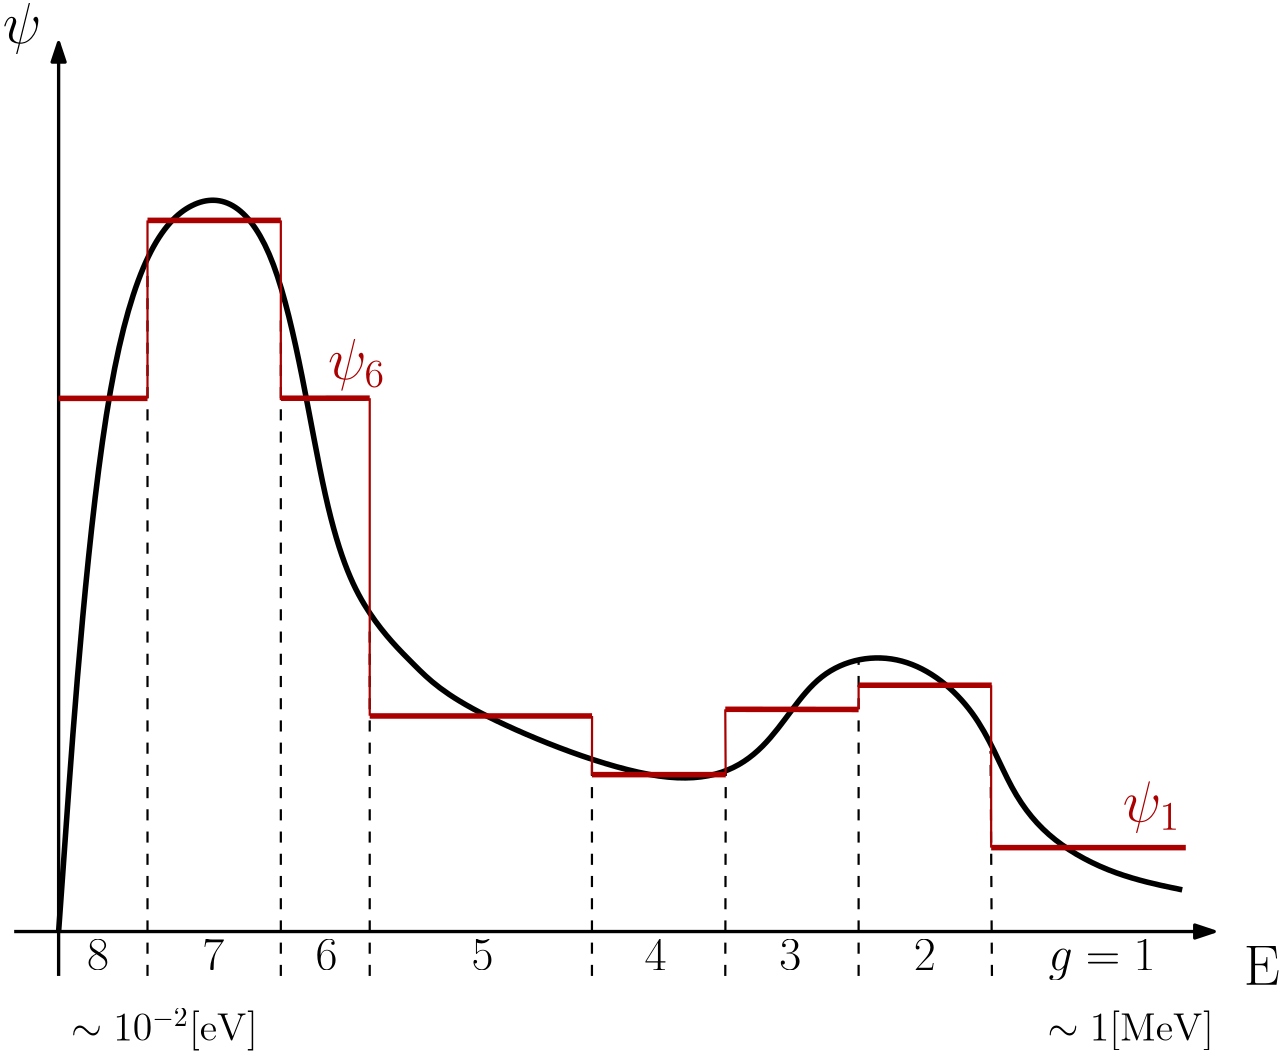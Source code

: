 <?xml version="1.0"?>
<!DOCTYPE ipe SYSTEM "ipe.dtd">
<ipe version="70010" creator="Ipe 7.0.10">
<info created="D:20091213222113" modified="D:20110413154703"/>
<ipestyle name="ipe6">
<symbol name="mark/circle(sx)" transformations="translations">
<path fill="sym-stroke">
0.6 0 0 0.6 0 0 e
0.4 0 0 0.4 0 0 e
</path>
</symbol>
<symbol name="mark/disk(sx)" transformations="translations">
<path fill="sym-stroke">
0.6 0 0 0.6 0 0 e
</path>
</symbol>
<symbol name="mark/fdisk(sfx)" transformations="translations">
<group>
<path fill="sym-stroke" fillrule="eofill">
0.6 0 0 0.6 0 0 e
0.4 0 0 0.4 0 0 e
</path>
<path fill="sym-fill">
0.4 0 0 0.4 0 0 e
</path>
</group>
</symbol>
<symbol name="mark/box(sx)" transformations="translations">
<path fill="sym-stroke" fillrule="eofill">
-0.6 -0.6 m
0.6 -0.6 l
0.6 0.6 l
-0.6 0.6 l
h
-0.4 -0.4 m
0.4 -0.4 l
0.4 0.4 l
-0.4 0.4 l
h
</path>
</symbol>
<symbol name="mark/square(sx)" transformations="translations">
<path fill="sym-stroke">
-0.6 -0.6 m
0.6 -0.6 l
0.6 0.6 l
-0.6 0.6 l
h
</path>
</symbol>
<symbol name="mark/fsquare(sfx)" transformations="translations">
<group>
<path fill="sym-stroke" fillrule="eofill">
-0.6 -0.6 m
0.6 -0.6 l
0.6 0.6 l
-0.6 0.6 l
0 -0.4 m
0.4 -0.4 l
0.4 0.4 l
-0.4 0.4 l
h
</path>
<path fill="sym-fill">
-0.4 -0.4 m
0.4 -0.4 l
0.4 0.4 l
-0.4 0.4 l
h
</path>
</group>
</symbol>
<symbol name="mark/cross(sx)" transformations="translations">
<group>
<path fill="sym-stroke">
-0.43 -0.57 m
0.57 0.43 l
0.43 0.57 l
-0.57 -0.43 l
h
</path>
<path fill="sym-stroke">
-0.43 0.57 m
0.57 -0.43 l
0.43 -0.57 l
-0.57 0.43 l
h
</path>
</group>
</symbol>
<pen name="heavier" value="0.8"/>
<pen name="fat" value="1.2"/>
<pen name="ultrafat" value="2"/>
<symbolsize name="large" value="5"/>
<symbolsize name="small" value="2"/>
<symbolsize name="tiny" value="1.1"/>
<arrowsize name="large" value="10"/>
<arrowsize name="small" value="5"/>
<arrowsize name="tiny" value="3"/>
<color name="red" value="1 0 0"/>
<color name="green" value="0 1 0"/>
<color name="blue" value="0 0 1"/>
<color name="yellow" value="1 1 0"/>
<color name="gray1" value="0.125"/>
<color name="gray2" value="0.25"/>
<color name="gray3" value="0.375"/>
<color name="gray4" value="0.5"/>
<color name="gray5" value="0.625"/>
<color name="gray6" value="0.75"/>
<color name="gray7" value="0.875"/>
<dashstyle name="dashed" value="[4] 0"/>
<dashstyle name="dotted" value="[1 3] 0"/>
<dashstyle name="dash dotted" value="[4 2 1 2] 0"/>
<dashstyle name="dash dot dotted" value="[4 2 1 2 1 2] 0"/>
<textsize name="large" value="\large"/>
<textsize name="Large" value="\Large"/>
<textsize name="LARGE" value="\LARGE"/>
<textsize name="huge" value="\huge"/>
<textsize name="Huge" value="\Huge"/>
<textsize name="small" value="\small"/>
<textsize name="footnote" value="\footnotesize"/>
<textsize name="tiny" value="\tiny"/>
<textstyle name="center" begin="\begin{center}" end="\end{center}"/>
<textstyle name="itemize" begin="\begin{itemize}" end="\end{itemize}"/>
<textstyle name="item" begin="\begin{itemize}\item{}" end="\end{itemize}"/>
</ipestyle>
<page>
<layer name="alpha"/>
<view layers="alpha" active="alpha"/>
<path layer="alpha" stroke="black" pen="fat" rarrow="normal/normal">
80 384 m
80 48 l
</path>
<path matrix="0.964286 0 0 1 17.7143 0" stroke="black" pen="fat" arrow="normal/normal">
48 64 m
496 64 l
</path>
<path stroke="black" pen="ultrafat">
80 64 m
96 288
128 336
160 320
176 208
192 176
208 160
224 144
304 112
336 128
352 160
384.499 166.001
411.498 144.001
422.498 114.001
437.498 96.0016
460.498 84.0018
484.497 79.0018 s
</path>
<path stroke="black" dash="dashed" pen="heavier">
112 48 m
112 304 l
</path>
<path stroke="black" dash="dashed" pen="heavier">
160 48 m
160 288 l
</path>
<path stroke="black" dash="dashed" pen="heavier">
192 48 m
192 176 l
</path>
<path stroke="black" dash="dashed" pen="heavier">
272 48 m
272 128 l
</path>
<path stroke="black" dash="dashed" pen="heavier">
320 48 m
320.174 121.874 l
</path>
<path stroke="black" dash="dashed" pen="heavier">
368 48 m
368 162.001 l
</path>
<path stroke="black" dash="dashed" pen="heavier">
416 48 m
415.498 129.001 l
</path>
<text matrix="1 0 0 1 344.841 -2.99996" transformations="translations" pos="91.5028 53.0022" stroke="black" type="label" width="38.541" height="11.095" depth="3.35" valign="baseline" size="LARGE">$g = 1$</text>
<text matrix="1 0 0 1 296.38 -2.99996" pin="v" transformations="translations" pos="91.5028 53.0022" stroke="black" type="label" width="7.895" height="11.097" depth="0" valign="baseline" size="LARGE">$2$</text>
<text matrix="1 0 0 1 247.919 -2.99996" pin="v" transformations="translations" pos="91.5028 53.0022" stroke="black" type="label" width="7.895" height="11.097" depth="0" valign="baseline" size="LARGE">$3$</text>
<text matrix="1 0 0 1 199.458 -2.99996" pin="v" transformations="translations" pos="91.5028 53.0022" stroke="black" type="label" width="7.895" height="11.097" depth="0" valign="baseline" size="LARGE">$4$</text>
<text matrix="1 0 0 1 137.151 -2.99996" pin="v" transformations="translations" pos="91.5028 53.0022" stroke="black" type="label" width="7.895" height="11.097" depth="0" valign="baseline" size="LARGE">$5$</text>
<text matrix="1 0 0 1 80.998 -2.99996" pin="v" transformations="translations" pos="91.5028 53.0022" stroke="black" type="label" width="7.895" height="11.097" depth="0" valign="baseline" size="LARGE">$6$</text>
<text matrix="1 0 0 1 40.2292 -2.99996" pin="v" transformations="translations" pos="91.5028 53.0022" stroke="black" type="label" width="7.895" height="11.097" depth="0" valign="baseline" size="LARGE">$7$</text>
<text matrix="1 0 0 1 -1.30884 -2.99996" pin="v" transformations="translations" pos="91.5028 53.0022" stroke="black" type="label" width="7.895" height="11.097" depth="0" valign="baseline" size="LARGE">$8$</text>
<text matrix="1 0 0 1 9.077 -2.30767" transformations="translations" pos="497.575 47.1174" stroke="black" type="label" width="12.98" height="14.116" depth="0" valign="baseline" size="huge">E</text>
<text matrix="1 0 0 1 0 -2.30767" transformations="translations" pos="436.037 27.1176" stroke="black" type="label" width="59.811" height="10.756" depth="3.59" valign="baseline" size="Large">$\sim 1 [\mathrm{MeV}]$</text>
<text matrix="1 0 0 1 -351.535 -2.30767" transformations="translations" pos="436.037 27.1176" stroke="black" type="label" width="67.191" height="11.623" depth="3.59" valign="baseline" size="Large">$\sim 10^{-2}[\mathrm{eV}]$</text>
<text matrix="1 0 0 1 -4.10014 0" transformations="translations" pos="64 384" stroke="black" type="label" width="13.894" height="14.347" depth="4.02" valign="baseline" size="huge">$\psi$</text>
<path fill="white">
80 275.635 m
112 275.635 l
</path>
<path matrix="1 0 0 1 0 -12.426" stroke="0.667 0 0" pen="ultrafat">
80 268.355 m
112 268.355 l
</path>
<path stroke="0.667 0 0" pen="ultrafat">
112 320 m
160 320 l
</path>
<path stroke="0.667 0 0" pen="heavier">
112 255.929 m
112 320 l
</path>
<path stroke="0.667 0 0" pen="heavier">
160 320 m
160 255.337 l
</path>
<path stroke="0.667 0 0" pen="ultrafat">
160 255.983 m
192 256 l
</path>
<path stroke="0.667 0 0" pen="heavier">
192 256 m
192 142.538 l
192 141.689 l
</path>
<path stroke="0.667 0 0" pen="ultrafat">
192 141.595 m
272.041 141.595 l
</path>
<path stroke="0.667 0 0" pen="heavier">
272.041 141.595 m
272 120.325 l
</path>
<path stroke="0.667 0 0" pen="ultrafat">
320.17 120.485 m
272 120.485 l
</path>
<path stroke="0.667 0 0" pen="heavier">
320.135 120.485 m
320 144 l
</path>
<path stroke="0.667 0 0" pen="ultrafat">
320 144 m
368 143.94 l
</path>
<path stroke="0.667 0 0" pen="heavier">
368 144 m
368 152.732 l
</path>
<path stroke="0.667 0 0" pen="ultrafat">
368 152.66 m
415.926 152.66 l
</path>
<path stroke="0.667 0 0" pen="heavier">
415.714 152.66 m
415.714 94.196 l
</path>
<path stroke="0.667 0 0" pen="ultrafat">
415.714 94.196 m
485.785 94.196 l
</path>
<text matrix="1 0 0 1 112.977 -121.041" transformations="translations" pos="64 384" stroke="0.667 0 0" type="label" width="20.675" height="14.347" depth="4.02" valign="baseline" size="huge">$\psi_6$</text>
<text matrix="1 0 0 1 399.131 -280.272" transformations="translations" pos="64 384" stroke="0.667 0 0" type="label" width="20.675" height="14.347" depth="4.02" valign="baseline" size="huge">$\psi_1$</text>
</page>
</ipe>
